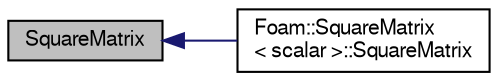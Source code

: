 digraph "SquareMatrix"
{
  bgcolor="transparent";
  edge [fontname="FreeSans",fontsize="10",labelfontname="FreeSans",labelfontsize="10"];
  node [fontname="FreeSans",fontsize="10",shape=record];
  rankdir="LR";
  Node1 [label="SquareMatrix",height=0.2,width=0.4,color="black", fillcolor="grey75", style="filled", fontcolor="black"];
  Node1 -> Node2 [dir="back",color="midnightblue",fontsize="10",style="solid",fontname="FreeSans"];
  Node2 [label="Foam::SquareMatrix\l\< scalar \>::SquareMatrix",height=0.2,width=0.4,color="black",URL="$a27082.html#a2c8d02a02507f773b008497ffbcab11b",tooltip="Construct given number of rows and columns,. "];
}
